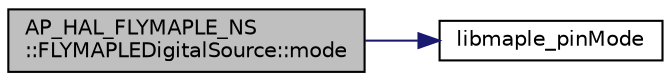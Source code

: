 digraph "AP_HAL_FLYMAPLE_NS::FLYMAPLEDigitalSource::mode"
{
 // INTERACTIVE_SVG=YES
  edge [fontname="Helvetica",fontsize="10",labelfontname="Helvetica",labelfontsize="10"];
  node [fontname="Helvetica",fontsize="10",shape=record];
  rankdir="LR";
  Node1 [label="AP_HAL_FLYMAPLE_NS\l::FLYMAPLEDigitalSource::mode",height=0.2,width=0.4,color="black", fillcolor="grey75", style="filled" fontcolor="black"];
  Node1 -> Node2 [color="midnightblue",fontsize="10",style="solid",fontname="Helvetica"];
  Node2 [label="libmaple_pinMode",height=0.2,width=0.4,color="black", fillcolor="white", style="filled",URL="$AP__HAL__FLYMAPLE_2GPIO_8cpp.html#a451cb4ec28ff3f78aede68bd16b564ff"];
}
